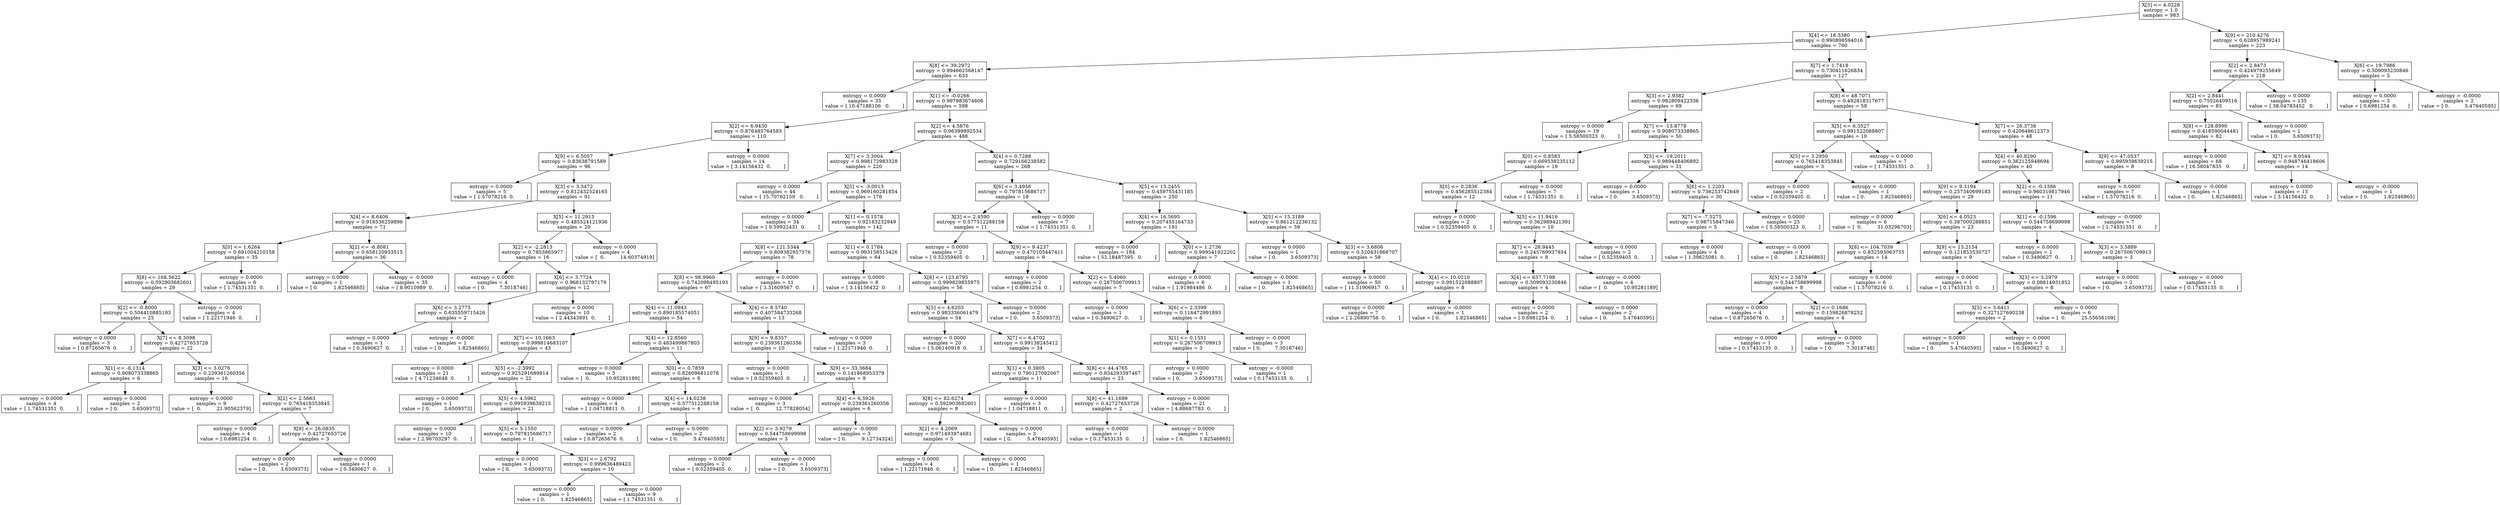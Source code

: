digraph Tree {
0 [label="X[3] <= 4.0228\nentropy = 1.0\nsamples = 983", shape="box"] ;
1 [label="X[4] <= 18.5380\nentropy = 0.990898594016\nsamples = 760", shape="box"] ;
0 -> 1 ;
2 [label="X[8] <= 39.2972\nentropy = 0.994662568147\nsamples = 633", shape="box"] ;
1 -> 2 ;
3 [label="entropy = 0.0000\nsamples = 35\nvalue = [ 10.47188106   0.        ]", shape="box"] ;
2 -> 3 ;
4 [label="X[1] <= -0.0266\nentropy = 0.997983674606\nsamples = 598", shape="box"] ;
2 -> 4 ;
5 [label="X[2] <= 6.9430\nentropy = 0.876485764583\nsamples = 110", shape="box"] ;
4 -> 5 ;
6 [label="X[9] <= 6.5057\nentropy = 0.83638791589\nsamples = 96", shape="box"] ;
5 -> 6 ;
7 [label="entropy = 0.0000\nsamples = 5\nvalue = [ 1.57078216  0.        ]", shape="box"] ;
6 -> 7 ;
8 [label="X[3] <= 3.3472\nentropy = 0.812432524165\nsamples = 91", shape="box"] ;
6 -> 8 ;
9 [label="X[4] <= 8.6406\nentropy = 0.918536259896\nsamples = 71", shape="box"] ;
8 -> 9 ;
10 [label="X[0] <= 1.6264\nentropy = 0.691004210158\nsamples = 35", shape="box"] ;
9 -> 10 ;
11 [label="X[8] <= 168.5622\nentropy = 0.592903682601\nsamples = 29", shape="box"] ;
10 -> 11 ;
12 [label="X[2] <= -0.8000\nentropy = 0.504410885193\nsamples = 25", shape="box"] ;
11 -> 12 ;
13 [label="entropy = 0.0000\nsamples = 3\nvalue = [ 0.87265676  0.        ]", shape="box"] ;
12 -> 13 ;
14 [label="X[7] <= 8.3098\nentropy = 0.42727653726\nsamples = 22", shape="box"] ;
12 -> 14 ;
15 [label="X[1] <= -0.1314\nentropy = 0.908073338865\nsamples = 6", shape="box"] ;
14 -> 15 ;
16 [label="entropy = 0.0000\nsamples = 4\nvalue = [ 1.74531351  0.        ]", shape="box"] ;
15 -> 16 ;
17 [label="entropy = 0.0000\nsamples = 2\nvalue = [ 0.         3.6509373]", shape="box"] ;
15 -> 17 ;
18 [label="X[3] <= 3.0276\nentropy = 0.239361260356\nsamples = 16", shape="box"] ;
14 -> 18 ;
19 [label="entropy = 0.0000\nsamples = 9\nvalue = [  0.          21.90562379]", shape="box"] ;
18 -> 19 ;
20 [label="X[2] <= 2.5663\nentropy = 0.765418353845\nsamples = 7", shape="box"] ;
18 -> 20 ;
21 [label="entropy = 0.0000\nsamples = 4\nvalue = [ 0.6981254  0.       ]", shape="box"] ;
20 -> 21 ;
22 [label="X[9] <= 26.0835\nentropy = 0.42727653726\nsamples = 3", shape="box"] ;
20 -> 22 ;
23 [label="entropy = 0.0000\nsamples = 2\nvalue = [ 0.         3.6509373]", shape="box"] ;
22 -> 23 ;
24 [label="entropy = 0.0000\nsamples = 1\nvalue = [ 0.3490627  0.       ]", shape="box"] ;
22 -> 24 ;
25 [label="entropy = -0.0000\nsamples = 4\nvalue = [ 1.22171946  0.        ]", shape="box"] ;
11 -> 25 ;
26 [label="entropy = 0.0000\nsamples = 6\nvalue = [ 1.74531351  0.        ]", shape="box"] ;
10 -> 26 ;
27 [label="X[2] <= -6.8081\nentropy = 0.658120933515\nsamples = 36", shape="box"] ;
9 -> 27 ;
28 [label="entropy = 0.0000\nsamples = 1\nvalue = [ 0.          1.82546865]", shape="box"] ;
27 -> 28 ;
29 [label="entropy = -0.0000\nsamples = 35\nvalue = [ 8.9010989  0.       ]", shape="box"] ;
27 -> 29 ;
30 [label="X[5] <= 11.2915\nentropy = 0.485524121936\nsamples = 20", shape="box"] ;
8 -> 30 ;
31 [label="X[2] <= -2.2813\nentropy = 0.7853865977\nsamples = 16", shape="box"] ;
30 -> 31 ;
32 [label="entropy = 0.0000\nsamples = 4\nvalue = [ 0.         7.3018746]", shape="box"] ;
31 -> 32 ;
33 [label="X[6] <= 3.7724\nentropy = 0.968132797179\nsamples = 12", shape="box"] ;
31 -> 33 ;
34 [label="X[6] <= 3.2775\nentropy = 0.635559715426\nsamples = 2", shape="box"] ;
33 -> 34 ;
35 [label="entropy = 0.0000\nsamples = 1\nvalue = [ 0.3490627  0.       ]", shape="box"] ;
34 -> 35 ;
36 [label="entropy = -0.0000\nsamples = 1\nvalue = [ 0.          1.82546865]", shape="box"] ;
34 -> 36 ;
37 [label="entropy = 0.0000\nsamples = 10\nvalue = [ 2.44343891  0.        ]", shape="box"] ;
33 -> 37 ;
38 [label="entropy = 0.0000\nsamples = 4\nvalue = [  0.          14.60374919]", shape="box"] ;
30 -> 38 ;
39 [label="entropy = 0.0000\nsamples = 14\nvalue = [ 3.14156432  0.        ]", shape="box"] ;
5 -> 39 ;
40 [label="X[2] <= 4.5876\nentropy = 0.96399892534\nsamples = 488", shape="box"] ;
4 -> 40 ;
41 [label="X[7] <= 3.3004\nentropy = 0.998172983328\nsamples = 220", shape="box"] ;
40 -> 41 ;
42 [label="entropy = 0.0000\nsamples = 44\nvalue = [ 15.70782159   0.        ]", shape="box"] ;
41 -> 42 ;
43 [label="X[5] <= -3.0013\nentropy = 0.969160281854\nsamples = 176", shape="box"] ;
41 -> 43 ;
44 [label="entropy = 0.0000\nsamples = 34\nvalue = [ 9.59922431  0.        ]", shape="box"] ;
43 -> 44 ;
45 [label="X[1] <= 0.1578\nentropy = 0.92183232949\nsamples = 142", shape="box"] ;
43 -> 45 ;
46 [label="X[8] <= 121.5344\nentropy = 0.809382957576\nsamples = 78", shape="box"] ;
45 -> 46 ;
47 [label="X[8] <= 98.9960\nentropy = 0.742098495193\nsamples = 67", shape="box"] ;
46 -> 47 ;
48 [label="X[4] <= 11.0943\nentropy = 0.890185574051\nsamples = 54", shape="box"] ;
47 -> 48 ;
49 [label="X[7] <= 10.1663\nentropy = 0.999814683107\nsamples = 43", shape="box"] ;
48 -> 49 ;
50 [label="entropy = 0.0000\nsamples = 21\nvalue = [ 4.71234648  0.        ]", shape="box"] ;
49 -> 50 ;
51 [label="X[5] <= -2.5992\nentropy = 0.925291689814\nsamples = 22", shape="box"] ;
49 -> 51 ;
52 [label="entropy = 0.0000\nsamples = 1\nvalue = [ 0.         3.6509373]", shape="box"] ;
51 -> 52 ;
53 [label="X[5] <= 4.5962\nentropy = 0.995939639215\nsamples = 21", shape="box"] ;
51 -> 53 ;
54 [label="entropy = 0.0000\nsamples = 10\nvalue = [ 2.96703297  0.        ]", shape="box"] ;
53 -> 54 ;
55 [label="X[5] <= 5.1550\nentropy = 0.797815686717\nsamples = 11", shape="box"] ;
53 -> 55 ;
56 [label="entropy = 0.0000\nsamples = 1\nvalue = [ 0.         3.6509373]", shape="box"] ;
55 -> 56 ;
57 [label="X[3] <= 2.6792\nentropy = 0.999636489423\nsamples = 10", shape="box"] ;
55 -> 57 ;
58 [label="entropy = 0.0000\nsamples = 1\nvalue = [ 0.          1.82546865]", shape="box"] ;
57 -> 58 ;
59 [label="entropy = 0.0000\nsamples = 9\nvalue = [ 1.74531351  0.        ]", shape="box"] ;
57 -> 59 ;
60 [label="X[4] <= 12.8560\nentropy = 0.483499867803\nsamples = 11", shape="box"] ;
48 -> 60 ;
61 [label="entropy = 0.0000\nsamples = 3\nvalue = [  0.          10.95281189]", shape="box"] ;
60 -> 61 ;
62 [label="X[0] <= 0.7859\nentropy = 0.826096811078\nsamples = 8", shape="box"] ;
60 -> 62 ;
63 [label="entropy = 0.0000\nsamples = 4\nvalue = [ 1.04718811  0.        ]", shape="box"] ;
62 -> 63 ;
64 [label="X[4] <= 14.0238\nentropy = 0.577512288158\nsamples = 4", shape="box"] ;
62 -> 64 ;
65 [label="entropy = 0.0000\nsamples = 2\nvalue = [ 0.87265676  0.        ]", shape="box"] ;
64 -> 65 ;
66 [label="entropy = 0.0000\nsamples = 2\nvalue = [ 0.          5.47640595]", shape="box"] ;
64 -> 66 ;
67 [label="X[4] <= 8.5740\nentropy = 0.407584733268\nsamples = 13", shape="box"] ;
47 -> 67 ;
68 [label="X[9] <= 9.8357\nentropy = 0.239361260356\nsamples = 10", shape="box"] ;
67 -> 68 ;
69 [label="entropy = 0.0000\nsamples = 1\nvalue = [ 0.52359405  0.        ]", shape="box"] ;
68 -> 69 ;
70 [label="X[9] <= 33.3684\nentropy = 0.141868953379\nsamples = 9", shape="box"] ;
68 -> 70 ;
71 [label="entropy = 0.0000\nsamples = 3\nvalue = [  0.          12.77828054]", shape="box"] ;
70 -> 71 ;
72 [label="X[4] <= 6.5926\nentropy = 0.239361260356\nsamples = 6", shape="box"] ;
70 -> 72 ;
73 [label="X[2] <= 3.9279\nentropy = 0.544758699998\nsamples = 3", shape="box"] ;
72 -> 73 ;
74 [label="entropy = 0.0000\nsamples = 2\nvalue = [ 0.52359405  0.        ]", shape="box"] ;
73 -> 74 ;
75 [label="entropy = -0.0000\nsamples = 1\nvalue = [ 0.         3.6509373]", shape="box"] ;
73 -> 75 ;
76 [label="entropy = -0.0000\nsamples = 3\nvalue = [ 0.          9.12734324]", shape="box"] ;
72 -> 76 ;
77 [label="entropy = 0.0000\nsamples = 3\nvalue = [ 1.22171946  0.        ]", shape="box"] ;
67 -> 77 ;
78 [label="entropy = 0.0000\nsamples = 11\nvalue = [ 3.31609567  0.        ]", shape="box"] ;
46 -> 78 ;
79 [label="X[1] <= 0.1784\nentropy = 0.993158515426\nsamples = 64", shape="box"] ;
45 -> 79 ;
80 [label="entropy = 0.0000\nsamples = 8\nvalue = [ 3.14156432  0.        ]", shape="box"] ;
79 -> 80 ;
81 [label="X[8] <= 123.6795\nentropy = 0.999829855975\nsamples = 56", shape="box"] ;
79 -> 81 ;
82 [label="X[5] <= 4.6203\nentropy = 0.983336061479\nsamples = 54", shape="box"] ;
81 -> 82 ;
83 [label="entropy = 0.0000\nsamples = 20\nvalue = [ 5.06140918  0.        ]", shape="box"] ;
82 -> 83 ;
84 [label="X[7] <= 6.4702\nentropy = 0.99138245412\nsamples = 34", shape="box"] ;
82 -> 84 ;
85 [label="X[1] <= 0.3905\nentropy = 0.790127092067\nsamples = 11", shape="box"] ;
84 -> 85 ;
86 [label="X[8] <= 82.6274\nentropy = 0.592903682601\nsamples = 8", shape="box"] ;
85 -> 86 ;
87 [label="X[2] <= 4.2069\nentropy = 0.971493974681\nsamples = 5", shape="box"] ;
86 -> 87 ;
88 [label="entropy = 0.0000\nsamples = 4\nvalue = [ 1.22171946  0.        ]", shape="box"] ;
87 -> 88 ;
89 [label="entropy = -0.0000\nsamples = 1\nvalue = [ 0.          1.82546865]", shape="box"] ;
87 -> 89 ;
90 [label="entropy = 0.0000\nsamples = 3\nvalue = [ 0.          5.47640595]", shape="box"] ;
86 -> 90 ;
91 [label="entropy = 0.0000\nsamples = 3\nvalue = [ 1.04718811  0.        ]", shape="box"] ;
85 -> 91 ;
92 [label="X[8] <= 44.4765\nentropy = 0.834293397467\nsamples = 23", shape="box"] ;
84 -> 92 ;
93 [label="X[8] <= 41.1699\nentropy = 0.42727653726\nsamples = 2", shape="box"] ;
92 -> 93 ;
94 [label="entropy = 0.0000\nsamples = 1\nvalue = [ 0.17453135  0.        ]", shape="box"] ;
93 -> 94 ;
95 [label="entropy = 0.0000\nsamples = 1\nvalue = [ 0.          1.82546865]", shape="box"] ;
93 -> 95 ;
96 [label="entropy = 0.0000\nsamples = 21\nvalue = [ 4.88687783  0.        ]", shape="box"] ;
92 -> 96 ;
97 [label="entropy = 0.0000\nsamples = 2\nvalue = [ 0.         3.6509373]", shape="box"] ;
81 -> 97 ;
98 [label="X[4] <= 0.7288\nentropy = 0.729166238582\nsamples = 268", shape="box"] ;
40 -> 98 ;
99 [label="X[6] <= 3.4956\nentropy = 0.797815686717\nsamples = 18", shape="box"] ;
98 -> 99 ;
100 [label="X[3] <= 2.4590\nentropy = 0.577512288158\nsamples = 11", shape="box"] ;
99 -> 100 ;
101 [label="entropy = 0.0000\nsamples = 2\nvalue = [ 0.52359405  0.        ]", shape="box"] ;
100 -> 101 ;
102 [label="X[9] <= 9.4237\nentropy = 0.470105447411\nsamples = 9", shape="box"] ;
100 -> 102 ;
103 [label="entropy = 0.0000\nsamples = 2\nvalue = [ 0.6981254  0.       ]", shape="box"] ;
102 -> 103 ;
104 [label="X[2] <= 5.4060\nentropy = 0.267506709913\nsamples = 7", shape="box"] ;
102 -> 104 ;
105 [label="entropy = 0.0000\nsamples = 1\nvalue = [ 0.3490627  0.       ]", shape="box"] ;
104 -> 105 ;
106 [label="X[6] <= 2.3399\nentropy = 0.116472991893\nsamples = 6", shape="box"] ;
104 -> 106 ;
107 [label="X[1] <= 0.1551\nentropy = 0.267506709913\nsamples = 3", shape="box"] ;
106 -> 107 ;
108 [label="entropy = 0.0000\nsamples = 2\nvalue = [ 0.         3.6509373]", shape="box"] ;
107 -> 108 ;
109 [label="entropy = -0.0000\nsamples = 1\nvalue = [ 0.17453135  0.        ]", shape="box"] ;
107 -> 109 ;
110 [label="entropy = -0.0000\nsamples = 3\nvalue = [ 0.         7.3018746]", shape="box"] ;
106 -> 110 ;
111 [label="entropy = 0.0000\nsamples = 7\nvalue = [ 1.74531351  0.        ]", shape="box"] ;
99 -> 111 ;
112 [label="X[5] <= 15.2455\nentropy = 0.459755431185\nsamples = 250", shape="box"] ;
98 -> 112 ;
113 [label="X[4] <= 16.5695\nentropy = 0.207455164733\nsamples = 191", shape="box"] ;
112 -> 113 ;
114 [label="entropy = 0.0000\nsamples = 184\nvalue = [ 52.18487395   0.        ]", shape="box"] ;
113 -> 114 ;
115 [label="X[0] <= 1.2736\nentropy = 0.999541922202\nsamples = 7", shape="box"] ;
113 -> 115 ;
116 [label="entropy = 0.0000\nsamples = 6\nvalue = [ 1.91984486  0.        ]", shape="box"] ;
115 -> 116 ;
117 [label="entropy = -0.0000\nsamples = 1\nvalue = [ 0.          1.82546865]", shape="box"] ;
115 -> 117 ;
118 [label="X[5] <= 15.3189\nentropy = 0.861212236132\nsamples = 59", shape="box"] ;
112 -> 118 ;
119 [label="entropy = 0.0000\nsamples = 1\nvalue = [ 0.         3.6509373]", shape="box"] ;
118 -> 119 ;
120 [label="X[3] <= 3.6806\nentropy = 0.520431866707\nsamples = 58", shape="box"] ;
118 -> 120 ;
121 [label="entropy = 0.0000\nsamples = 50\nvalue = [ 11.51906917   0.        ]", shape="box"] ;
120 -> 121 ;
122 [label="X[4] <= 10.0210\nentropy = 0.991522088807\nsamples = 8", shape="box"] ;
120 -> 122 ;
123 [label="entropy = 0.0000\nsamples = 7\nvalue = [ 2.26890756  0.        ]", shape="box"] ;
122 -> 123 ;
124 [label="entropy = -0.0000\nsamples = 1\nvalue = [ 0.          1.82546865]", shape="box"] ;
122 -> 124 ;
125 [label="X[7] <= 1.7418\nentropy = 0.730411626834\nsamples = 127", shape="box"] ;
1 -> 125 ;
126 [label="X[3] <= 2.9382\nentropy = 0.982809422336\nsamples = 69", shape="box"] ;
125 -> 126 ;
127 [label="entropy = 0.0000\nsamples = 19\nvalue = [ 5.58500323  0.        ]", shape="box"] ;
126 -> 127 ;
128 [label="X[7] <= -13.8778\nentropy = 0.908073338865\nsamples = 50", shape="box"] ;
126 -> 128 ;
129 [label="X[0] <= 0.8583\nentropy = 0.669538235112\nsamples = 19", shape="box"] ;
128 -> 129 ;
130 [label="X[0] <= 0.2836\nentropy = 0.456285512384\nsamples = 12", shape="box"] ;
129 -> 130 ;
131 [label="entropy = 0.0000\nsamples = 2\nvalue = [ 0.52359405  0.        ]", shape="box"] ;
130 -> 131 ;
132 [label="X[5] <= 11.9416\nentropy = 0.362989421391\nsamples = 10", shape="box"] ;
130 -> 132 ;
133 [label="X[7] <= -28.9445\nentropy = 0.245769937854\nsamples = 8", shape="box"] ;
132 -> 133 ;
134 [label="X[4] <= 637.7198\nentropy = 0.509093230846\nsamples = 4", shape="box"] ;
133 -> 134 ;
135 [label="entropy = 0.0000\nsamples = 2\nvalue = [ 0.6981254  0.       ]", shape="box"] ;
134 -> 135 ;
136 [label="entropy = 0.0000\nsamples = 2\nvalue = [ 0.          5.47640595]", shape="box"] ;
134 -> 136 ;
137 [label="entropy = -0.0000\nsamples = 4\nvalue = [  0.          10.95281189]", shape="box"] ;
133 -> 137 ;
138 [label="entropy = 0.0000\nsamples = 2\nvalue = [ 0.52359405  0.        ]", shape="box"] ;
132 -> 138 ;
139 [label="entropy = 0.0000\nsamples = 7\nvalue = [ 1.74531351  0.        ]", shape="box"] ;
129 -> 139 ;
140 [label="X[5] <= -19.2011\nentropy = 0.989448406892\nsamples = 31", shape="box"] ;
128 -> 140 ;
141 [label="entropy = 0.0000\nsamples = 1\nvalue = [ 0.         3.6509373]", shape="box"] ;
140 -> 141 ;
142 [label="X[6] <= 1.2203\nentropy = 0.736253742649\nsamples = 30", shape="box"] ;
140 -> 142 ;
143 [label="X[7] <= -7.5275\nentropy = 0.98715847346\nsamples = 5", shape="box"] ;
142 -> 143 ;
144 [label="entropy = 0.0000\nsamples = 4\nvalue = [ 1.39625081  0.        ]", shape="box"] ;
143 -> 144 ;
145 [label="entropy = -0.0000\nsamples = 1\nvalue = [ 0.          1.82546865]", shape="box"] ;
143 -> 145 ;
146 [label="entropy = 0.0000\nsamples = 25\nvalue = [ 5.58500323  0.        ]", shape="box"] ;
142 -> 146 ;
147 [label="X[8] <= 48.7071\nentropy = 0.492818317677\nsamples = 58", shape="box"] ;
125 -> 147 ;
148 [label="X[5] <= 6.3527\nentropy = 0.991522088807\nsamples = 10", shape="box"] ;
147 -> 148 ;
149 [label="X[5] <= 3.2950\nentropy = 0.765418353845\nsamples = 3", shape="box"] ;
148 -> 149 ;
150 [label="entropy = 0.0000\nsamples = 2\nvalue = [ 0.52359405  0.        ]", shape="box"] ;
149 -> 150 ;
151 [label="entropy = -0.0000\nsamples = 1\nvalue = [ 0.          1.82546865]", shape="box"] ;
149 -> 151 ;
152 [label="entropy = 0.0000\nsamples = 7\nvalue = [ 1.74531351  0.        ]", shape="box"] ;
148 -> 152 ;
153 [label="X[7] <= 26.3738\nentropy = 0.420648612373\nsamples = 48", shape="box"] ;
147 -> 153 ;
154 [label="X[4] <= 40.8290\nentropy = 0.362125948694\nsamples = 40", shape="box"] ;
153 -> 154 ;
155 [label="X[9] <= 9.3194\nentropy = 0.257340699183\nsamples = 29", shape="box"] ;
154 -> 155 ;
156 [label="entropy = 0.0000\nsamples = 6\nvalue = [  0.          31.03296703]", shape="box"] ;
155 -> 156 ;
157 [label="X[6] <= 4.0523\nentropy = 0.387000288851\nsamples = 23", shape="box"] ;
155 -> 157 ;
158 [label="X[8] <= 104.7039\nentropy = 0.832593063755\nsamples = 14", shape="box"] ;
157 -> 158 ;
159 [label="X[5] <= 2.5879\nentropy = 0.544758699998\nsamples = 8", shape="box"] ;
158 -> 159 ;
160 [label="entropy = 0.0000\nsamples = 4\nvalue = [ 0.87265676  0.        ]", shape="box"] ;
159 -> 160 ;
161 [label="X[2] <= 0.1686\nentropy = 0.159826878252\nsamples = 4", shape="box"] ;
159 -> 161 ;
162 [label="entropy = 0.0000\nsamples = 1\nvalue = [ 0.17453135  0.        ]", shape="box"] ;
161 -> 162 ;
163 [label="entropy = -0.0000\nsamples = 3\nvalue = [ 0.         7.3018746]", shape="box"] ;
161 -> 163 ;
164 [label="entropy = 0.0000\nsamples = 6\nvalue = [ 1.57078216  0.        ]", shape="box"] ;
158 -> 164 ;
165 [label="X[9] <= 13.2154\nentropy = 0.121853530727\nsamples = 9", shape="box"] ;
157 -> 165 ;
166 [label="entropy = 0.0000\nsamples = 1\nvalue = [ 0.17453135  0.        ]", shape="box"] ;
165 -> 166 ;
167 [label="X[3] <= 3.2979\nentropy = 0.08814931852\nsamples = 8", shape="box"] ;
165 -> 167 ;
168 [label="X[5] <= 3.6411\nentropy = 0.327127690238\nsamples = 2", shape="box"] ;
167 -> 168 ;
169 [label="entropy = 0.0000\nsamples = 1\nvalue = [ 0.          5.47640595]", shape="box"] ;
168 -> 169 ;
170 [label="entropy = -0.0000\nsamples = 1\nvalue = [ 0.3490627  0.       ]", shape="box"] ;
168 -> 170 ;
171 [label="entropy = 0.0000\nsamples = 6\nvalue = [  0.          25.55656109]", shape="box"] ;
167 -> 171 ;
172 [label="X[2] <= -0.1386\nentropy = 0.960319817946\nsamples = 11", shape="box"] ;
154 -> 172 ;
173 [label="X[1] <= -0.1596\nentropy = 0.544758699998\nsamples = 4", shape="box"] ;
172 -> 173 ;
174 [label="entropy = 0.0000\nsamples = 1\nvalue = [ 0.3490627  0.       ]", shape="box"] ;
173 -> 174 ;
175 [label="X[3] <= 3.5889\nentropy = 0.267506709913\nsamples = 3", shape="box"] ;
173 -> 175 ;
176 [label="entropy = 0.0000\nsamples = 2\nvalue = [ 0.         3.6509373]", shape="box"] ;
175 -> 176 ;
177 [label="entropy = -0.0000\nsamples = 1\nvalue = [ 0.17453135  0.        ]", shape="box"] ;
175 -> 177 ;
178 [label="entropy = -0.0000\nsamples = 7\nvalue = [ 1.74531351  0.        ]", shape="box"] ;
172 -> 178 ;
179 [label="X[9] <= 47.0537\nentropy = 0.995939639215\nsamples = 8", shape="box"] ;
153 -> 179 ;
180 [label="entropy = 0.0000\nsamples = 7\nvalue = [ 1.57078216  0.        ]", shape="box"] ;
179 -> 180 ;
181 [label="entropy = -0.0000\nsamples = 1\nvalue = [ 0.          1.82546865]", shape="box"] ;
179 -> 181 ;
182 [label="X[9] <= 210.4276\nentropy = 0.628957989241\nsamples = 223", shape="box"] ;
0 -> 182 ;
183 [label="X[2] <= 2.8473\nentropy = 0.424979255649\nsamples = 218", shape="box"] ;
182 -> 183 ;
184 [label="X[2] <= 2.8441\nentropy = 0.75526409516\nsamples = 83", shape="box"] ;
183 -> 184 ;
185 [label="X[8] <= 128.8990\nentropy = 0.418590044481\nsamples = 82", shape="box"] ;
184 -> 185 ;
186 [label="entropy = 0.0000\nsamples = 68\nvalue = [ 16.58047835   0.        ]", shape="box"] ;
185 -> 186 ;
187 [label="X[7] <= 8.0544\nentropy = 0.948746418606\nsamples = 14", shape="box"] ;
185 -> 187 ;
188 [label="entropy = 0.0000\nsamples = 13\nvalue = [ 3.14156432  0.        ]", shape="box"] ;
187 -> 188 ;
189 [label="entropy = -0.0000\nsamples = 1\nvalue = [ 0.          1.82546865]", shape="box"] ;
187 -> 189 ;
190 [label="entropy = 0.0000\nsamples = 1\nvalue = [ 0.         3.6509373]", shape="box"] ;
184 -> 190 ;
191 [label="entropy = 0.0000\nsamples = 135\nvalue = [ 38.04783452   0.        ]", shape="box"] ;
183 -> 191 ;
192 [label="X[6] <= 19.7986\nentropy = 0.509093230846\nsamples = 5", shape="box"] ;
182 -> 192 ;
193 [label="entropy = 0.0000\nsamples = 3\nvalue = [ 0.6981254  0.       ]", shape="box"] ;
192 -> 193 ;
194 [label="entropy = -0.0000\nsamples = 2\nvalue = [ 0.          5.47640595]", shape="box"] ;
192 -> 194 ;
}